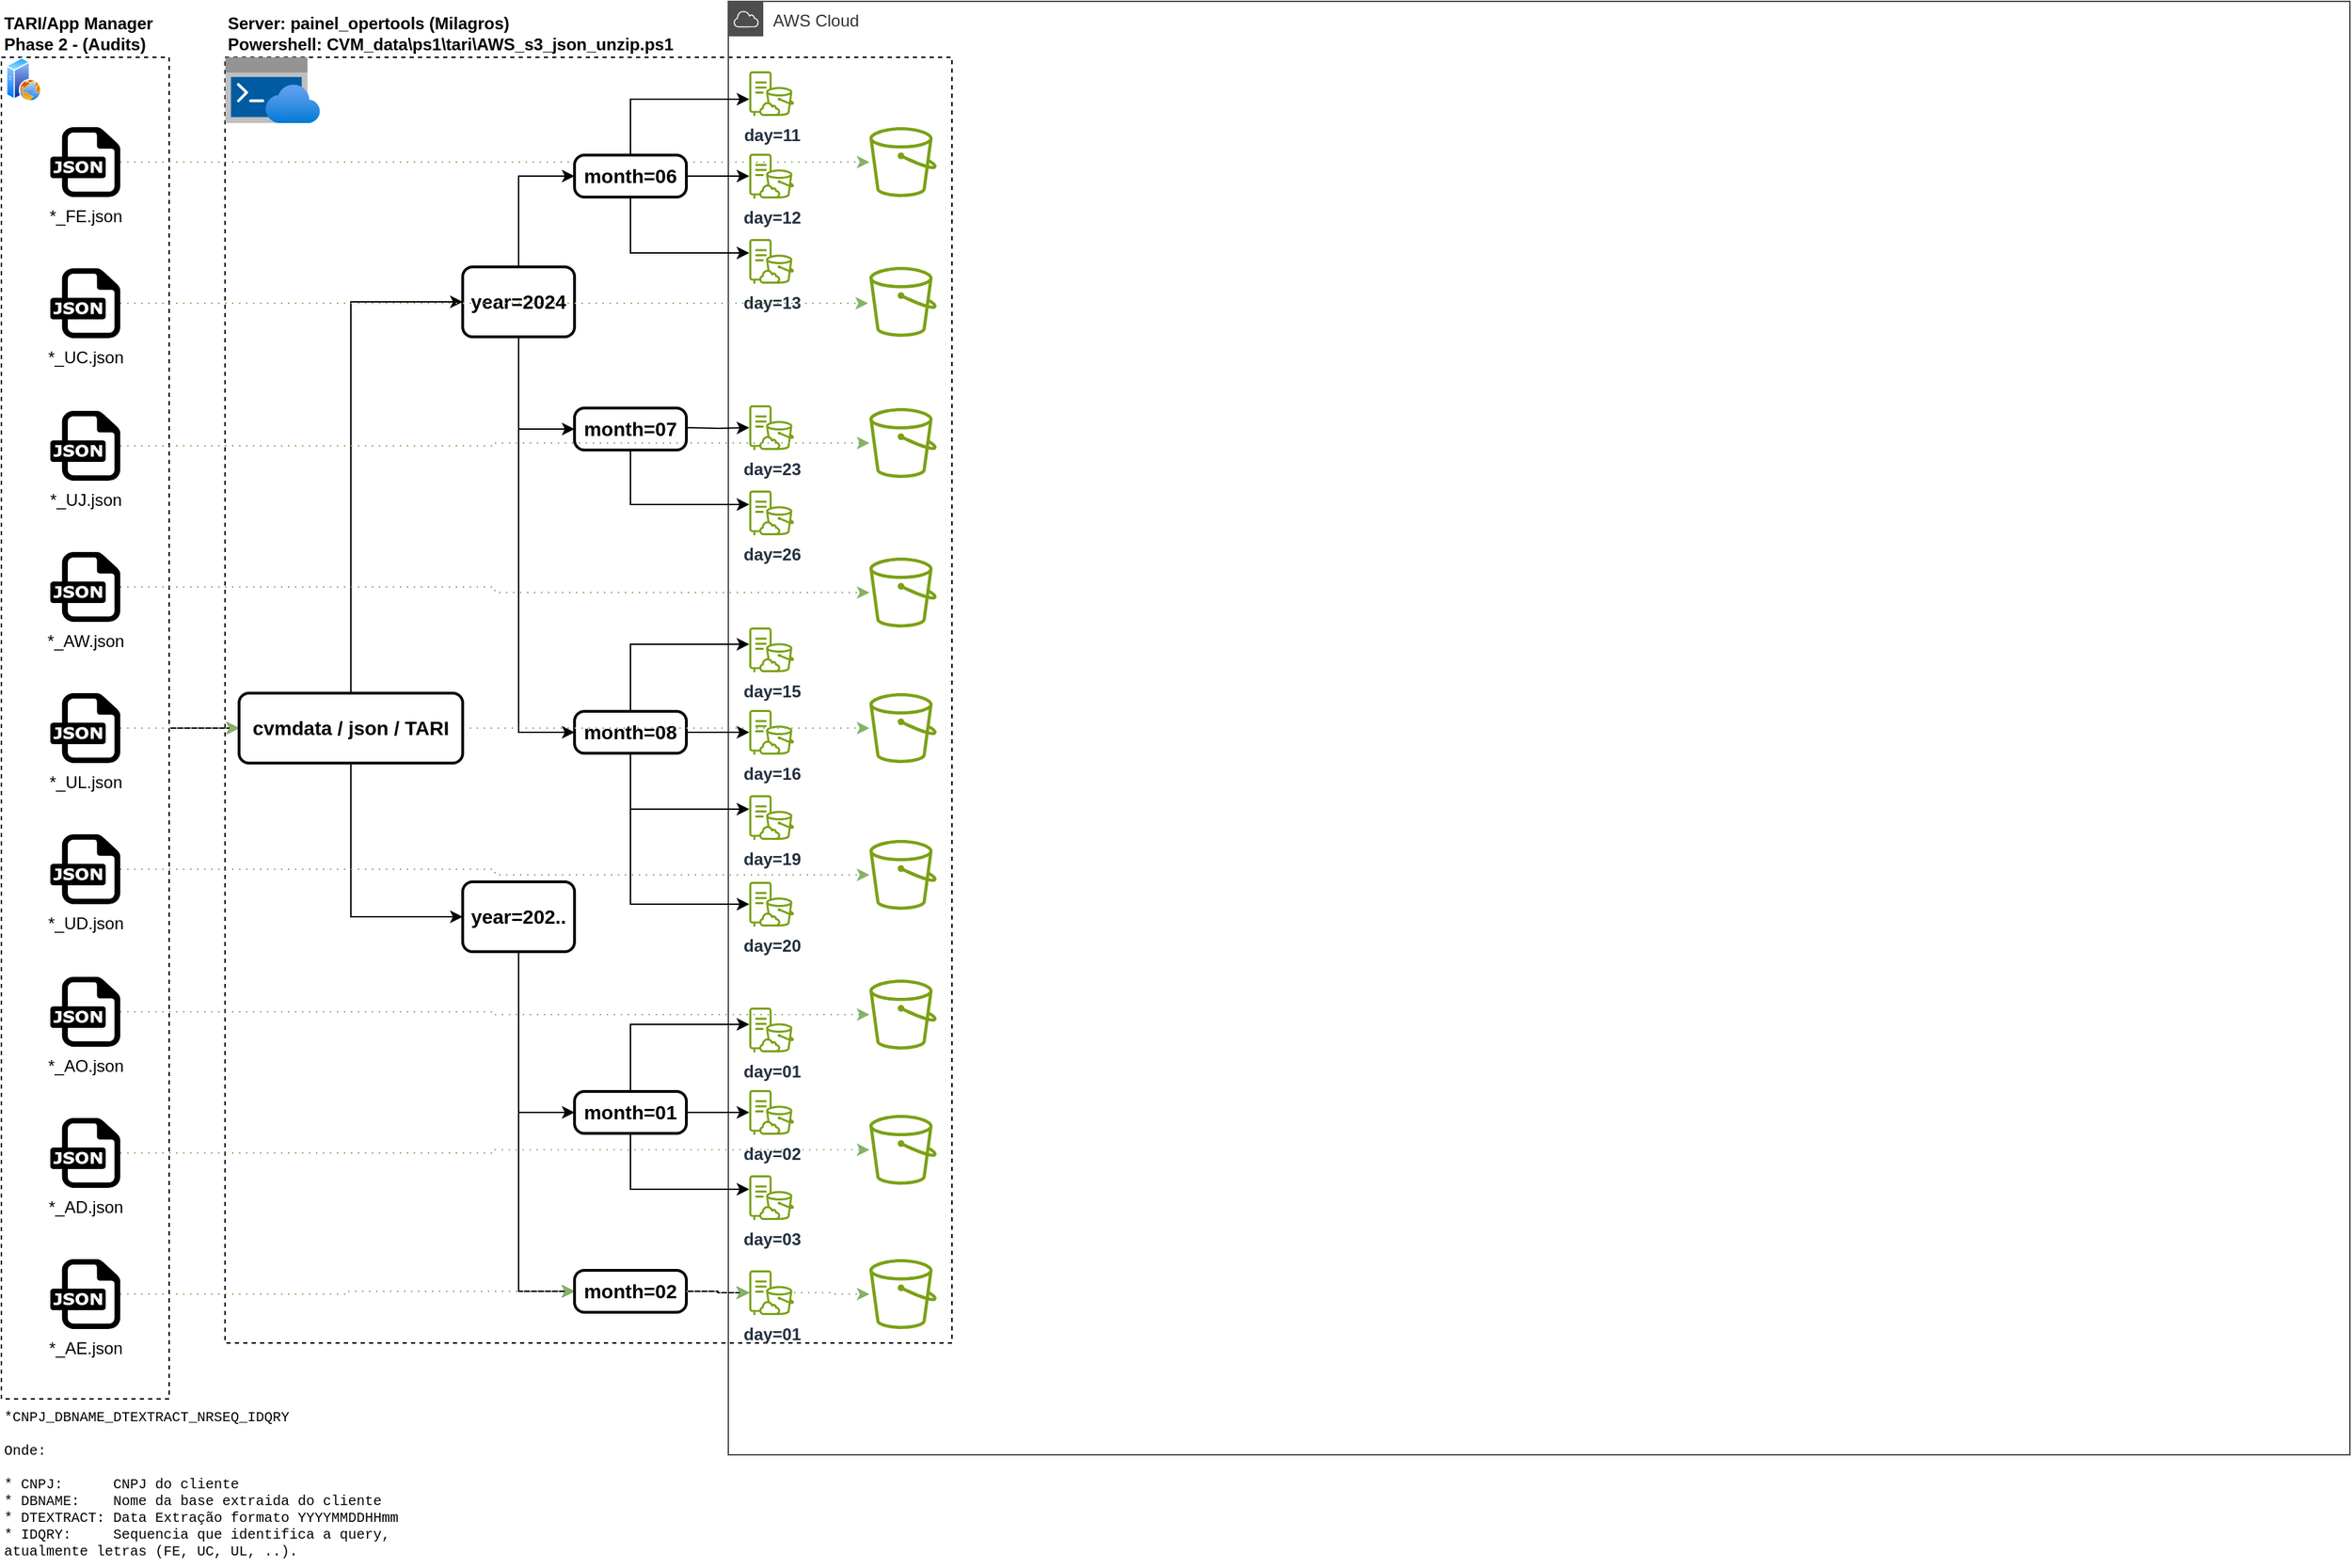 <mxfile version="24.7.7">
  <diagram name="Página-1" id="c6UU8xq08x8CxFMYKwdJ">
    <mxGraphModel dx="1133" dy="616" grid="1" gridSize="10" guides="1" tooltips="1" connect="1" arrows="1" fold="1" page="1" pageScale="0.75" pageWidth="827" pageHeight="1169" background="none" math="0" shadow="0">
      <root>
        <mxCell id="0" />
        <mxCell id="CtPyU6aLkwgzy3mVIZhx-16" value="powershell" parent="0" />
        <mxCell id="CtPyU6aLkwgzy3mVIZhx-18" value="&lt;b&gt;Server:&amp;nbsp;painel_opertools (Milagros)&lt;/b&gt;&lt;div&gt;&lt;b&gt;Powershell:&amp;nbsp;CVM_data\ps1\tari\AWS_s3_json_unzip.ps1&lt;/b&gt;&lt;/div&gt;" style="whiteSpace=wrap;html=1;dashed=1;labelPosition=center;verticalLabelPosition=top;align=left;verticalAlign=bottom;" vertex="1" parent="CtPyU6aLkwgzy3mVIZhx-16">
          <mxGeometry x="200" y="120" width="520" height="920" as="geometry" />
        </mxCell>
        <mxCell id="CtPyU6aLkwgzy3mVIZhx-17" value="" style="image;aspect=fixed;html=1;points=[];align=center;fontSize=12;image=img/lib/azure2/other/Azure_Cloud_Shell.svg;" vertex="1" parent="CtPyU6aLkwgzy3mVIZhx-16">
          <mxGeometry x="200" y="120" width="68" height="47.2" as="geometry" />
        </mxCell>
        <mxCell id="CtPyU6aLkwgzy3mVIZhx-19" value="tari" parent="0" />
        <mxCell id="CtPyU6aLkwgzy3mVIZhx-22" value="" style="group;align=left;" vertex="1" connectable="0" parent="CtPyU6aLkwgzy3mVIZhx-19">
          <mxGeometry x="40" y="120" width="120" height="960" as="geometry" />
        </mxCell>
        <mxCell id="CtPyU6aLkwgzy3mVIZhx-20" value="&lt;b&gt;TARI/App Manager &lt;span style=&quot;background-color: initial;&quot;&gt;Phase 2 - (Audits)&lt;/span&gt;&lt;/b&gt;" style="whiteSpace=wrap;html=1;dashed=1;labelPosition=center;verticalLabelPosition=top;align=left;verticalAlign=bottom;" vertex="1" parent="CtPyU6aLkwgzy3mVIZhx-22">
          <mxGeometry width="120" height="960" as="geometry" />
        </mxCell>
        <mxCell id="CtPyU6aLkwgzy3mVIZhx-21" value="" style="image;perimeter=ellipsePerimeter;html=1;align=center;shadow=0;dashed=0;spacingTop=3;image=img/lib/active_directory/web_server.svg;" vertex="1" parent="CtPyU6aLkwgzy3mVIZhx-22">
          <mxGeometry width="32" height="31.67" as="geometry" />
        </mxCell>
        <mxCell id="CtPyU6aLkwgzy3mVIZhx-23" value="*&lt;span style=&quot;background-color: initial;&quot;&gt;_FE.json&lt;/span&gt;" style="dashed=0;outlineConnect=0;html=1;align=center;labelPosition=center;verticalLabelPosition=bottom;verticalAlign=top;shape=mxgraph.weblogos.json" vertex="1" parent="CtPyU6aLkwgzy3mVIZhx-22">
          <mxGeometry x="35" y="50.001" width="50" height="50" as="geometry" />
        </mxCell>
        <mxCell id="CtPyU6aLkwgzy3mVIZhx-24" value="*_UC.json" style="dashed=0;outlineConnect=0;html=1;align=center;labelPosition=center;verticalLabelPosition=bottom;verticalAlign=top;shape=mxgraph.weblogos.json" vertex="1" parent="CtPyU6aLkwgzy3mVIZhx-22">
          <mxGeometry x="35" y="151" width="50" height="50" as="geometry" />
        </mxCell>
        <mxCell id="CtPyU6aLkwgzy3mVIZhx-25" value="*_UJ.json" style="dashed=0;outlineConnect=0;html=1;align=center;labelPosition=center;verticalLabelPosition=bottom;verticalAlign=top;shape=mxgraph.weblogos.json" vertex="1" parent="CtPyU6aLkwgzy3mVIZhx-22">
          <mxGeometry x="35" y="253" width="50" height="50" as="geometry" />
        </mxCell>
        <mxCell id="CtPyU6aLkwgzy3mVIZhx-26" value="*_AW.json" style="dashed=0;outlineConnect=0;html=1;align=center;labelPosition=center;verticalLabelPosition=bottom;verticalAlign=top;shape=mxgraph.weblogos.json" vertex="1" parent="CtPyU6aLkwgzy3mVIZhx-22">
          <mxGeometry x="35" y="354" width="50" height="50" as="geometry" />
        </mxCell>
        <mxCell id="CtPyU6aLkwgzy3mVIZhx-27" value="*_UL.json" style="dashed=0;outlineConnect=0;html=1;align=center;labelPosition=center;verticalLabelPosition=bottom;verticalAlign=top;shape=mxgraph.weblogos.json" vertex="1" parent="CtPyU6aLkwgzy3mVIZhx-22">
          <mxGeometry x="35" y="455" width="50" height="50" as="geometry" />
        </mxCell>
        <mxCell id="CtPyU6aLkwgzy3mVIZhx-28" value="*_AE.json" style="dashed=0;outlineConnect=0;html=1;align=center;labelPosition=center;verticalLabelPosition=bottom;verticalAlign=top;shape=mxgraph.weblogos.json" vertex="1" parent="CtPyU6aLkwgzy3mVIZhx-22">
          <mxGeometry x="35" y="860.001" width="50" height="50" as="geometry" />
        </mxCell>
        <mxCell id="CtPyU6aLkwgzy3mVIZhx-29" value="*_AD.json" style="dashed=0;outlineConnect=0;html=1;align=center;labelPosition=center;verticalLabelPosition=bottom;verticalAlign=top;shape=mxgraph.weblogos.json" vertex="1" parent="CtPyU6aLkwgzy3mVIZhx-22">
          <mxGeometry x="35" y="759" width="50" height="50" as="geometry" />
        </mxCell>
        <mxCell id="CtPyU6aLkwgzy3mVIZhx-30" value="*_AO.json" style="dashed=0;outlineConnect=0;html=1;align=center;labelPosition=center;verticalLabelPosition=bottom;verticalAlign=top;shape=mxgraph.weblogos.json" vertex="1" parent="CtPyU6aLkwgzy3mVIZhx-22">
          <mxGeometry x="35" y="658" width="50" height="50" as="geometry" />
        </mxCell>
        <mxCell id="CtPyU6aLkwgzy3mVIZhx-31" value="*_UD.json" style="dashed=0;outlineConnect=0;html=1;align=center;labelPosition=center;verticalLabelPosition=bottom;verticalAlign=top;shape=mxgraph.weblogos.json" vertex="1" parent="CtPyU6aLkwgzy3mVIZhx-22">
          <mxGeometry x="35" y="556" width="50" height="50" as="geometry" />
        </mxCell>
        <mxCell id="CtPyU6aLkwgzy3mVIZhx-35" value="*CNPJ_DBNAME_DTEXTRACT_NRSEQ_IDQRY&#xa;&#xa;Onde:&#xa;&#xa;* CNPJ:      CNPJ do cliente&#xa;* DBNAME:    Nome da base extraida do cliente&#xa;* DTEXTRACT: Data Extração formato YYYYMMDDHHmm&#xa;* IDQRY:     Sequencia que identifica a query, &#xa;atualmente letras (FE, UC, UL, ..)." style="fillColor=none;strokeColor=none;align=left;fontSize=10;fontFamily=Courier New;" vertex="1" parent="CtPyU6aLkwgzy3mVIZhx-19">
          <mxGeometry x="40" y="1080" width="350" height="120" as="geometry" />
        </mxCell>
        <mxCell id="CtPyU6aLkwgzy3mVIZhx-6" value="cloud" parent="0" />
        <mxCell id="CtPyU6aLkwgzy3mVIZhx-8" value="AWS Cloud" style="sketch=0;outlineConnect=0;gradientColor=none;html=1;whiteSpace=wrap;fontSize=12;fontStyle=0;shape=mxgraph.aws4.group;grIcon=mxgraph.aws4.group_aws_cloud;strokeColor=#4D4D4D;fillColor=none;verticalAlign=top;align=left;spacingLeft=30;fontColor=#333333;dashed=0;" vertex="1" parent="CtPyU6aLkwgzy3mVIZhx-6">
          <mxGeometry x="560" y="80" width="1160" height="1040" as="geometry" />
        </mxCell>
        <mxCell id="CtPyU6aLkwgzy3mVIZhx-77" style="edgeStyle=orthogonalEdgeStyle;rounded=0;orthogonalLoop=1;jettySize=auto;html=1;entryX=0;entryY=0.5;entryDx=0;entryDy=0;" edge="1" parent="CtPyU6aLkwgzy3mVIZhx-6" source="CtPyU6aLkwgzy3mVIZhx-51" target="CtPyU6aLkwgzy3mVIZhx-56">
          <mxGeometry relative="1" as="geometry" />
        </mxCell>
        <mxCell id="CtPyU6aLkwgzy3mVIZhx-79" style="edgeStyle=orthogonalEdgeStyle;rounded=0;orthogonalLoop=1;jettySize=auto;html=1;entryX=0;entryY=0.5;entryDx=0;entryDy=0;" edge="1" parent="CtPyU6aLkwgzy3mVIZhx-6" source="CtPyU6aLkwgzy3mVIZhx-51" target="CtPyU6aLkwgzy3mVIZhx-62">
          <mxGeometry relative="1" as="geometry" />
        </mxCell>
        <mxCell id="CtPyU6aLkwgzy3mVIZhx-52" value="" style="sketch=0;outlineConnect=0;fontColor=#232F3E;gradientColor=none;fillColor=#7AA116;strokeColor=none;dashed=0;verticalLabelPosition=bottom;verticalAlign=top;align=center;html=1;fontSize=12;fontStyle=0;pointerEvents=1;shape=mxgraph.aws4.bucket;" vertex="1" parent="CtPyU6aLkwgzy3mVIZhx-6">
          <mxGeometry x="660" y="170" width="50" height="50" as="geometry" />
        </mxCell>
        <mxCell id="CtPyU6aLkwgzy3mVIZhx-53" style="edgeStyle=orthogonalEdgeStyle;rounded=0;orthogonalLoop=1;jettySize=auto;html=1;dashed=1;dashPattern=1 4;fillColor=#d5e8d4;strokeColor=#82b366;" edge="1" parent="CtPyU6aLkwgzy3mVIZhx-6" source="CtPyU6aLkwgzy3mVIZhx-23" target="CtPyU6aLkwgzy3mVIZhx-52">
          <mxGeometry relative="1" as="geometry" />
        </mxCell>
        <mxCell id="CtPyU6aLkwgzy3mVIZhx-74" style="edgeStyle=orthogonalEdgeStyle;rounded=0;orthogonalLoop=1;jettySize=auto;html=1;entryX=0;entryY=0.5;entryDx=0;entryDy=0;" edge="1" parent="CtPyU6aLkwgzy3mVIZhx-6" source="CtPyU6aLkwgzy3mVIZhx-56" target="CtPyU6aLkwgzy3mVIZhx-67">
          <mxGeometry relative="1" as="geometry" />
        </mxCell>
        <mxCell id="CtPyU6aLkwgzy3mVIZhx-75" style="edgeStyle=orthogonalEdgeStyle;rounded=0;orthogonalLoop=1;jettySize=auto;html=1;entryX=0;entryY=0.5;entryDx=0;entryDy=0;" edge="1" parent="CtPyU6aLkwgzy3mVIZhx-6" source="CtPyU6aLkwgzy3mVIZhx-56" target="CtPyU6aLkwgzy3mVIZhx-64">
          <mxGeometry relative="1" as="geometry" />
        </mxCell>
        <mxCell id="CtPyU6aLkwgzy3mVIZhx-109" style="edgeStyle=orthogonalEdgeStyle;rounded=0;orthogonalLoop=1;jettySize=auto;html=1;entryX=0;entryY=0.5;entryDx=0;entryDy=0;" edge="1" parent="CtPyU6aLkwgzy3mVIZhx-6" source="CtPyU6aLkwgzy3mVIZhx-56" target="CtPyU6aLkwgzy3mVIZhx-105">
          <mxGeometry relative="1" as="geometry" />
        </mxCell>
        <mxCell id="CtPyU6aLkwgzy3mVIZhx-56" value="&lt;font size=&quot;1&quot; style=&quot;&quot;&gt;&lt;b style=&quot;font-size: 14px;&quot;&gt;year=2024&lt;/b&gt;&lt;/font&gt;" style="rounded=1;whiteSpace=wrap;html=1;absoluteArcSize=1;arcSize=14;strokeWidth=2;" vertex="1" parent="CtPyU6aLkwgzy3mVIZhx-6">
          <mxGeometry x="370" y="270" width="80" height="50" as="geometry" />
        </mxCell>
        <mxCell id="CtPyU6aLkwgzy3mVIZhx-136" style="edgeStyle=orthogonalEdgeStyle;rounded=0;orthogonalLoop=1;jettySize=auto;html=1;entryX=0;entryY=0.5;entryDx=0;entryDy=0;" edge="1" parent="CtPyU6aLkwgzy3mVIZhx-6" source="CtPyU6aLkwgzy3mVIZhx-62" target="CtPyU6aLkwgzy3mVIZhx-132">
          <mxGeometry relative="1" as="geometry" />
        </mxCell>
        <mxCell id="CtPyU6aLkwgzy3mVIZhx-137" style="edgeStyle=orthogonalEdgeStyle;rounded=0;orthogonalLoop=1;jettySize=auto;html=1;entryX=0;entryY=0.5;entryDx=0;entryDy=0;" edge="1" parent="CtPyU6aLkwgzy3mVIZhx-6" source="CtPyU6aLkwgzy3mVIZhx-62" target="CtPyU6aLkwgzy3mVIZhx-128">
          <mxGeometry relative="1" as="geometry" />
        </mxCell>
        <mxCell id="CtPyU6aLkwgzy3mVIZhx-62" value="&lt;font size=&quot;1&quot; style=&quot;&quot;&gt;&lt;b style=&quot;font-size: 14px;&quot;&gt;year=202..&lt;/b&gt;&lt;/font&gt;" style="rounded=1;whiteSpace=wrap;html=1;absoluteArcSize=1;arcSize=14;strokeWidth=2;" vertex="1" parent="CtPyU6aLkwgzy3mVIZhx-6">
          <mxGeometry x="370" y="710" width="80" height="50" as="geometry" />
        </mxCell>
        <mxCell id="CtPyU6aLkwgzy3mVIZhx-64" value="&lt;font size=&quot;1&quot; style=&quot;&quot;&gt;&lt;b style=&quot;font-size: 14px;&quot;&gt;month=07&lt;/b&gt;&lt;/font&gt;" style="rounded=1;whiteSpace=wrap;html=1;absoluteArcSize=1;arcSize=14;strokeWidth=2;" vertex="1" parent="CtPyU6aLkwgzy3mVIZhx-6">
          <mxGeometry x="450" y="371" width="80" height="30" as="geometry" />
        </mxCell>
        <mxCell id="CtPyU6aLkwgzy3mVIZhx-65" value="&lt;b&gt;day=11&lt;/b&gt;" style="sketch=0;outlineConnect=0;fontColor=#232F3E;gradientColor=none;fillColor=#7AA116;strokeColor=none;dashed=0;verticalLabelPosition=bottom;verticalAlign=top;align=center;html=1;fontSize=12;fontStyle=0;aspect=fixed;pointerEvents=1;shape=mxgraph.aws4.s3_on_outposts;" vertex="1" parent="CtPyU6aLkwgzy3mVIZhx-6">
          <mxGeometry x="575" y="130" width="32" height="32" as="geometry" />
        </mxCell>
        <mxCell id="CtPyU6aLkwgzy3mVIZhx-69" style="edgeStyle=orthogonalEdgeStyle;rounded=0;orthogonalLoop=1;jettySize=auto;html=1;" edge="1" parent="CtPyU6aLkwgzy3mVIZhx-6" source="CtPyU6aLkwgzy3mVIZhx-67" target="CtPyU6aLkwgzy3mVIZhx-65">
          <mxGeometry relative="1" as="geometry">
            <Array as="points">
              <mxPoint x="490" y="150" />
            </Array>
          </mxGeometry>
        </mxCell>
        <mxCell id="CtPyU6aLkwgzy3mVIZhx-70" style="edgeStyle=orthogonalEdgeStyle;rounded=0;orthogonalLoop=1;jettySize=auto;html=1;" edge="1" parent="CtPyU6aLkwgzy3mVIZhx-6" source="CtPyU6aLkwgzy3mVIZhx-67" target="CtPyU6aLkwgzy3mVIZhx-68">
          <mxGeometry relative="1" as="geometry" />
        </mxCell>
        <mxCell id="CtPyU6aLkwgzy3mVIZhx-72" style="edgeStyle=orthogonalEdgeStyle;rounded=0;orthogonalLoop=1;jettySize=auto;html=1;" edge="1" parent="CtPyU6aLkwgzy3mVIZhx-6" source="CtPyU6aLkwgzy3mVIZhx-67" target="CtPyU6aLkwgzy3mVIZhx-71">
          <mxGeometry relative="1" as="geometry">
            <Array as="points">
              <mxPoint x="490" y="260" />
            </Array>
          </mxGeometry>
        </mxCell>
        <mxCell id="CtPyU6aLkwgzy3mVIZhx-67" value="&lt;font size=&quot;1&quot; style=&quot;&quot;&gt;&lt;b style=&quot;font-size: 14px;&quot;&gt;month=06&lt;/b&gt;&lt;/font&gt;" style="rounded=1;whiteSpace=wrap;html=1;absoluteArcSize=1;arcSize=14;strokeWidth=2;" vertex="1" parent="CtPyU6aLkwgzy3mVIZhx-6">
          <mxGeometry x="450" y="190" width="80" height="30" as="geometry" />
        </mxCell>
        <mxCell id="CtPyU6aLkwgzy3mVIZhx-68" value="&lt;b&gt;day=12&lt;/b&gt;" style="sketch=0;outlineConnect=0;fontColor=#232F3E;gradientColor=none;fillColor=#7AA116;strokeColor=none;dashed=0;verticalLabelPosition=bottom;verticalAlign=top;align=center;html=1;fontSize=12;fontStyle=0;aspect=fixed;pointerEvents=1;shape=mxgraph.aws4.s3_on_outposts;" vertex="1" parent="CtPyU6aLkwgzy3mVIZhx-6">
          <mxGeometry x="575" y="189" width="32" height="32" as="geometry" />
        </mxCell>
        <mxCell id="CtPyU6aLkwgzy3mVIZhx-71" value="&lt;b&gt;day=13&lt;/b&gt;" style="sketch=0;outlineConnect=0;fontColor=#232F3E;gradientColor=none;fillColor=#7AA116;strokeColor=none;dashed=0;verticalLabelPosition=bottom;verticalAlign=top;align=center;html=1;fontSize=12;fontStyle=0;aspect=fixed;pointerEvents=1;shape=mxgraph.aws4.s3_on_outposts;" vertex="1" parent="CtPyU6aLkwgzy3mVIZhx-6">
          <mxGeometry x="575" y="250" width="32" height="32" as="geometry" />
        </mxCell>
        <mxCell id="CtPyU6aLkwgzy3mVIZhx-80" style="edgeStyle=orthogonalEdgeStyle;rounded=0;orthogonalLoop=1;jettySize=auto;html=1;" edge="1" target="CtPyU6aLkwgzy3mVIZhx-84" parent="CtPyU6aLkwgzy3mVIZhx-6">
          <mxGeometry relative="1" as="geometry">
            <mxPoint x="530" y="385" as="sourcePoint" />
          </mxGeometry>
        </mxCell>
        <mxCell id="CtPyU6aLkwgzy3mVIZhx-82" style="edgeStyle=orthogonalEdgeStyle;rounded=0;orthogonalLoop=1;jettySize=auto;html=1;" edge="1" target="CtPyU6aLkwgzy3mVIZhx-83" parent="CtPyU6aLkwgzy3mVIZhx-6">
          <mxGeometry relative="1" as="geometry">
            <mxPoint x="490" y="400" as="sourcePoint" />
            <Array as="points">
              <mxPoint x="490" y="440" />
            </Array>
          </mxGeometry>
        </mxCell>
        <mxCell id="CtPyU6aLkwgzy3mVIZhx-83" value="&lt;b&gt;day=26&lt;/b&gt;" style="sketch=0;outlineConnect=0;fontColor=#232F3E;gradientColor=none;fillColor=#7AA116;strokeColor=none;dashed=0;verticalLabelPosition=bottom;verticalAlign=top;align=center;html=1;fontSize=12;fontStyle=0;aspect=fixed;pointerEvents=1;shape=mxgraph.aws4.s3_on_outposts;" vertex="1" parent="CtPyU6aLkwgzy3mVIZhx-6">
          <mxGeometry x="575" y="430" width="32" height="32" as="geometry" />
        </mxCell>
        <mxCell id="CtPyU6aLkwgzy3mVIZhx-84" value="&lt;b&gt;day=23&lt;/b&gt;" style="sketch=0;outlineConnect=0;fontColor=#232F3E;gradientColor=none;fillColor=#7AA116;strokeColor=none;dashed=0;verticalLabelPosition=bottom;verticalAlign=top;align=center;html=1;fontSize=12;fontStyle=0;aspect=fixed;pointerEvents=1;shape=mxgraph.aws4.s3_on_outposts;" vertex="1" parent="CtPyU6aLkwgzy3mVIZhx-6">
          <mxGeometry x="575" y="369" width="32" height="32" as="geometry" />
        </mxCell>
        <mxCell id="CtPyU6aLkwgzy3mVIZhx-90" style="edgeStyle=orthogonalEdgeStyle;rounded=0;orthogonalLoop=1;jettySize=auto;html=1;dashed=1;dashPattern=1 4;fillColor=#d5e8d4;strokeColor=#82b366;" edge="1" parent="CtPyU6aLkwgzy3mVIZhx-6" source="CtPyU6aLkwgzy3mVIZhx-24">
          <mxGeometry relative="1" as="geometry">
            <mxPoint x="660.004" y="296" as="targetPoint" />
          </mxGeometry>
        </mxCell>
        <mxCell id="CtPyU6aLkwgzy3mVIZhx-96" value="" style="sketch=0;outlineConnect=0;fontColor=#232F3E;gradientColor=none;fillColor=#7AA116;strokeColor=none;dashed=0;verticalLabelPosition=bottom;verticalAlign=top;align=center;html=1;fontSize=12;fontStyle=0;pointerEvents=1;shape=mxgraph.aws4.bucket;" vertex="1" parent="CtPyU6aLkwgzy3mVIZhx-6">
          <mxGeometry x="660" y="270" width="50" height="50" as="geometry" />
        </mxCell>
        <mxCell id="CtPyU6aLkwgzy3mVIZhx-97" value="" style="sketch=0;outlineConnect=0;fontColor=#232F3E;gradientColor=none;fillColor=#7AA116;strokeColor=none;dashed=0;verticalLabelPosition=bottom;verticalAlign=top;align=center;html=1;fontSize=12;fontStyle=0;pointerEvents=1;shape=mxgraph.aws4.bucket;" vertex="1" parent="CtPyU6aLkwgzy3mVIZhx-6">
          <mxGeometry x="660" y="371" width="50" height="50" as="geometry" />
        </mxCell>
        <mxCell id="CtPyU6aLkwgzy3mVIZhx-98" style="edgeStyle=orthogonalEdgeStyle;rounded=0;orthogonalLoop=1;jettySize=auto;html=1;dashed=1;dashPattern=1 4;fillColor=#d5e8d4;strokeColor=#82b366;" edge="1" parent="CtPyU6aLkwgzy3mVIZhx-6" source="CtPyU6aLkwgzy3mVIZhx-25" target="CtPyU6aLkwgzy3mVIZhx-97">
          <mxGeometry relative="1" as="geometry" />
        </mxCell>
        <mxCell id="CtPyU6aLkwgzy3mVIZhx-99" value="" style="sketch=0;outlineConnect=0;fontColor=#232F3E;gradientColor=none;fillColor=#7AA116;strokeColor=none;dashed=0;verticalLabelPosition=bottom;verticalAlign=top;align=center;html=1;fontSize=12;fontStyle=0;pointerEvents=1;shape=mxgraph.aws4.bucket;" vertex="1" parent="CtPyU6aLkwgzy3mVIZhx-6">
          <mxGeometry x="660" y="478" width="50" height="50" as="geometry" />
        </mxCell>
        <mxCell id="CtPyU6aLkwgzy3mVIZhx-100" style="edgeStyle=orthogonalEdgeStyle;rounded=0;orthogonalLoop=1;jettySize=auto;html=1;dashed=1;dashPattern=1 4;fillColor=#d5e8d4;strokeColor=#82b366;" edge="1" parent="CtPyU6aLkwgzy3mVIZhx-6" source="CtPyU6aLkwgzy3mVIZhx-26" target="CtPyU6aLkwgzy3mVIZhx-99">
          <mxGeometry relative="1" as="geometry" />
        </mxCell>
        <mxCell id="CtPyU6aLkwgzy3mVIZhx-102" style="edgeStyle=orthogonalEdgeStyle;rounded=0;orthogonalLoop=1;jettySize=auto;html=1;exitX=0.5;exitY=0;exitDx=0;exitDy=0;" edge="1" source="CtPyU6aLkwgzy3mVIZhx-105" target="CtPyU6aLkwgzy3mVIZhx-106" parent="CtPyU6aLkwgzy3mVIZhx-6">
          <mxGeometry relative="1" as="geometry">
            <mxPoint x="450" y="508" as="sourcePoint" />
            <Array as="points">
              <mxPoint x="490" y="540" />
            </Array>
          </mxGeometry>
        </mxCell>
        <mxCell id="CtPyU6aLkwgzy3mVIZhx-103" style="edgeStyle=orthogonalEdgeStyle;rounded=0;orthogonalLoop=1;jettySize=auto;html=1;" edge="1" source="CtPyU6aLkwgzy3mVIZhx-105" target="CtPyU6aLkwgzy3mVIZhx-107" parent="CtPyU6aLkwgzy3mVIZhx-6">
          <mxGeometry relative="1" as="geometry" />
        </mxCell>
        <mxCell id="CtPyU6aLkwgzy3mVIZhx-104" style="edgeStyle=orthogonalEdgeStyle;rounded=0;orthogonalLoop=1;jettySize=auto;html=1;" edge="1" source="CtPyU6aLkwgzy3mVIZhx-105" target="CtPyU6aLkwgzy3mVIZhx-108" parent="CtPyU6aLkwgzy3mVIZhx-6">
          <mxGeometry relative="1" as="geometry">
            <Array as="points">
              <mxPoint x="490" y="658" />
            </Array>
          </mxGeometry>
        </mxCell>
        <mxCell id="CtPyU6aLkwgzy3mVIZhx-113" style="edgeStyle=orthogonalEdgeStyle;rounded=0;orthogonalLoop=1;jettySize=auto;html=1;" edge="1" parent="CtPyU6aLkwgzy3mVIZhx-6" source="CtPyU6aLkwgzy3mVIZhx-105" target="CtPyU6aLkwgzy3mVIZhx-110">
          <mxGeometry relative="1" as="geometry">
            <Array as="points">
              <mxPoint x="490" y="726" />
            </Array>
          </mxGeometry>
        </mxCell>
        <mxCell id="CtPyU6aLkwgzy3mVIZhx-105" value="&lt;font size=&quot;1&quot; style=&quot;&quot;&gt;&lt;b style=&quot;font-size: 14px;&quot;&gt;month=08&lt;/b&gt;&lt;/font&gt;" style="rounded=1;whiteSpace=wrap;html=1;absoluteArcSize=1;arcSize=14;strokeWidth=2;" vertex="1" parent="CtPyU6aLkwgzy3mVIZhx-6">
          <mxGeometry x="450" y="588" width="80" height="30" as="geometry" />
        </mxCell>
        <mxCell id="CtPyU6aLkwgzy3mVIZhx-106" value="&lt;b&gt;day=15&lt;/b&gt;" style="sketch=0;outlineConnect=0;fontColor=#232F3E;gradientColor=none;fillColor=#7AA116;strokeColor=none;dashed=0;verticalLabelPosition=bottom;verticalAlign=top;align=center;html=1;fontSize=12;fontStyle=0;aspect=fixed;pointerEvents=1;shape=mxgraph.aws4.s3_on_outposts;" vertex="1" parent="CtPyU6aLkwgzy3mVIZhx-6">
          <mxGeometry x="575" y="528" width="32" height="32" as="geometry" />
        </mxCell>
        <mxCell id="CtPyU6aLkwgzy3mVIZhx-107" value="&lt;b&gt;day=16&lt;/b&gt;" style="sketch=0;outlineConnect=0;fontColor=#232F3E;gradientColor=none;fillColor=#7AA116;strokeColor=none;dashed=0;verticalLabelPosition=bottom;verticalAlign=top;align=center;html=1;fontSize=12;fontStyle=0;aspect=fixed;pointerEvents=1;shape=mxgraph.aws4.s3_on_outposts;" vertex="1" parent="CtPyU6aLkwgzy3mVIZhx-6">
          <mxGeometry x="575" y="587" width="32" height="32" as="geometry" />
        </mxCell>
        <mxCell id="CtPyU6aLkwgzy3mVIZhx-108" value="&lt;b&gt;day=19&lt;/b&gt;" style="sketch=0;outlineConnect=0;fontColor=#232F3E;gradientColor=none;fillColor=#7AA116;strokeColor=none;dashed=0;verticalLabelPosition=bottom;verticalAlign=top;align=center;html=1;fontSize=12;fontStyle=0;aspect=fixed;pointerEvents=1;shape=mxgraph.aws4.s3_on_outposts;" vertex="1" parent="CtPyU6aLkwgzy3mVIZhx-6">
          <mxGeometry x="575" y="648" width="32" height="32" as="geometry" />
        </mxCell>
        <mxCell id="CtPyU6aLkwgzy3mVIZhx-110" value="&lt;b&gt;day=20&lt;/b&gt;" style="sketch=0;outlineConnect=0;fontColor=#232F3E;gradientColor=none;fillColor=#7AA116;strokeColor=none;dashed=0;verticalLabelPosition=bottom;verticalAlign=top;align=center;html=1;fontSize=12;fontStyle=0;aspect=fixed;pointerEvents=1;shape=mxgraph.aws4.s3_on_outposts;" vertex="1" parent="CtPyU6aLkwgzy3mVIZhx-6">
          <mxGeometry x="575" y="710" width="32" height="32" as="geometry" />
        </mxCell>
        <mxCell id="CtPyU6aLkwgzy3mVIZhx-114" value="" style="sketch=0;outlineConnect=0;fontColor=#232F3E;gradientColor=none;fillColor=#7AA116;strokeColor=none;dashed=0;verticalLabelPosition=bottom;verticalAlign=top;align=center;html=1;fontSize=12;fontStyle=0;pointerEvents=1;shape=mxgraph.aws4.bucket;" vertex="1" parent="CtPyU6aLkwgzy3mVIZhx-6">
          <mxGeometry x="660" y="575" width="50" height="50" as="geometry" />
        </mxCell>
        <mxCell id="CtPyU6aLkwgzy3mVIZhx-115" value="" style="sketch=0;outlineConnect=0;fontColor=#232F3E;gradientColor=none;fillColor=#7AA116;strokeColor=none;dashed=0;verticalLabelPosition=bottom;verticalAlign=top;align=center;html=1;fontSize=12;fontStyle=0;pointerEvents=1;shape=mxgraph.aws4.bucket;" vertex="1" parent="CtPyU6aLkwgzy3mVIZhx-6">
          <mxGeometry x="660" y="980" width="50" height="50" as="geometry" />
        </mxCell>
        <mxCell id="CtPyU6aLkwgzy3mVIZhx-116" value="" style="sketch=0;outlineConnect=0;fontColor=#232F3E;gradientColor=none;fillColor=#7AA116;strokeColor=none;dashed=0;verticalLabelPosition=bottom;verticalAlign=top;align=center;html=1;fontSize=12;fontStyle=0;pointerEvents=1;shape=mxgraph.aws4.bucket;" vertex="1" parent="CtPyU6aLkwgzy3mVIZhx-6">
          <mxGeometry x="660" y="876.75" width="50" height="50" as="geometry" />
        </mxCell>
        <mxCell id="CtPyU6aLkwgzy3mVIZhx-117" value="" style="sketch=0;outlineConnect=0;fontColor=#232F3E;gradientColor=none;fillColor=#7AA116;strokeColor=none;dashed=0;verticalLabelPosition=bottom;verticalAlign=top;align=center;html=1;fontSize=12;fontStyle=0;pointerEvents=1;shape=mxgraph.aws4.bucket;" vertex="1" parent="CtPyU6aLkwgzy3mVIZhx-6">
          <mxGeometry x="660" y="780" width="50" height="50" as="geometry" />
        </mxCell>
        <mxCell id="CtPyU6aLkwgzy3mVIZhx-118" value="" style="sketch=0;outlineConnect=0;fontColor=#232F3E;gradientColor=none;fillColor=#7AA116;strokeColor=none;dashed=0;verticalLabelPosition=bottom;verticalAlign=top;align=center;html=1;fontSize=12;fontStyle=0;pointerEvents=1;shape=mxgraph.aws4.bucket;" vertex="1" parent="CtPyU6aLkwgzy3mVIZhx-6">
          <mxGeometry x="660" y="680" width="50" height="50" as="geometry" />
        </mxCell>
        <mxCell id="CtPyU6aLkwgzy3mVIZhx-119" style="edgeStyle=orthogonalEdgeStyle;rounded=0;orthogonalLoop=1;jettySize=auto;html=1;dashed=1;dashPattern=1 4;fillColor=#d5e8d4;strokeColor=#82b366;" edge="1" parent="CtPyU6aLkwgzy3mVIZhx-6" source="CtPyU6aLkwgzy3mVIZhx-51" target="CtPyU6aLkwgzy3mVIZhx-114">
          <mxGeometry relative="1" as="geometry" />
        </mxCell>
        <mxCell id="CtPyU6aLkwgzy3mVIZhx-120" style="edgeStyle=orthogonalEdgeStyle;rounded=0;orthogonalLoop=1;jettySize=auto;html=1;dashed=1;dashPattern=1 4;fillColor=#d5e8d4;strokeColor=#82b366;" edge="1" parent="CtPyU6aLkwgzy3mVIZhx-6" source="CtPyU6aLkwgzy3mVIZhx-31" target="CtPyU6aLkwgzy3mVIZhx-118">
          <mxGeometry relative="1" as="geometry" />
        </mxCell>
        <mxCell id="CtPyU6aLkwgzy3mVIZhx-121" style="edgeStyle=orthogonalEdgeStyle;rounded=0;orthogonalLoop=1;jettySize=auto;html=1;dashed=1;dashPattern=1 4;fillColor=#d5e8d4;strokeColor=#82b366;" edge="1" parent="CtPyU6aLkwgzy3mVIZhx-6" source="CtPyU6aLkwgzy3mVIZhx-30" target="CtPyU6aLkwgzy3mVIZhx-117">
          <mxGeometry relative="1" as="geometry" />
        </mxCell>
        <mxCell id="CtPyU6aLkwgzy3mVIZhx-122" style="edgeStyle=orthogonalEdgeStyle;rounded=0;orthogonalLoop=1;jettySize=auto;html=1;dashed=1;dashPattern=1 4;fillColor=#d5e8d4;strokeColor=#82b366;" edge="1" parent="CtPyU6aLkwgzy3mVIZhx-6" source="CtPyU6aLkwgzy3mVIZhx-29" target="CtPyU6aLkwgzy3mVIZhx-116">
          <mxGeometry relative="1" as="geometry" />
        </mxCell>
        <mxCell id="CtPyU6aLkwgzy3mVIZhx-123" style="edgeStyle=orthogonalEdgeStyle;rounded=0;orthogonalLoop=1;jettySize=auto;html=1;dashed=1;dashPattern=1 4;fillColor=#d5e8d4;strokeColor=#82b366;" edge="1" parent="CtPyU6aLkwgzy3mVIZhx-6" source="CtPyU6aLkwgzy3mVIZhx-135" target="CtPyU6aLkwgzy3mVIZhx-115">
          <mxGeometry relative="1" as="geometry" />
        </mxCell>
        <mxCell id="CtPyU6aLkwgzy3mVIZhx-125" style="edgeStyle=orthogonalEdgeStyle;rounded=0;orthogonalLoop=1;jettySize=auto;html=1;" edge="1" source="CtPyU6aLkwgzy3mVIZhx-128" target="CtPyU6aLkwgzy3mVIZhx-130" parent="CtPyU6aLkwgzy3mVIZhx-6">
          <mxGeometry relative="1" as="geometry" />
        </mxCell>
        <mxCell id="CtPyU6aLkwgzy3mVIZhx-126" style="edgeStyle=orthogonalEdgeStyle;rounded=0;orthogonalLoop=1;jettySize=auto;html=1;exitX=0.5;exitY=0;exitDx=0;exitDy=0;" edge="1" source="CtPyU6aLkwgzy3mVIZhx-128" target="CtPyU6aLkwgzy3mVIZhx-129" parent="CtPyU6aLkwgzy3mVIZhx-6">
          <mxGeometry relative="1" as="geometry">
            <mxPoint x="450" y="780" as="sourcePoint" />
            <Array as="points">
              <mxPoint x="490" y="812" />
            </Array>
          </mxGeometry>
        </mxCell>
        <mxCell id="CtPyU6aLkwgzy3mVIZhx-127" style="edgeStyle=orthogonalEdgeStyle;rounded=0;orthogonalLoop=1;jettySize=auto;html=1;" edge="1" source="CtPyU6aLkwgzy3mVIZhx-128" target="CtPyU6aLkwgzy3mVIZhx-131" parent="CtPyU6aLkwgzy3mVIZhx-6">
          <mxGeometry relative="1" as="geometry">
            <Array as="points">
              <mxPoint x="490" y="930" />
            </Array>
          </mxGeometry>
        </mxCell>
        <mxCell id="CtPyU6aLkwgzy3mVIZhx-128" value="&lt;font size=&quot;1&quot; style=&quot;&quot;&gt;&lt;b style=&quot;font-size: 14px;&quot;&gt;month=01&lt;/b&gt;&lt;/font&gt;" style="rounded=1;whiteSpace=wrap;html=1;absoluteArcSize=1;arcSize=14;strokeWidth=2;" vertex="1" parent="CtPyU6aLkwgzy3mVIZhx-6">
          <mxGeometry x="450" y="860" width="80" height="30" as="geometry" />
        </mxCell>
        <mxCell id="CtPyU6aLkwgzy3mVIZhx-129" value="&lt;b&gt;day=01&lt;/b&gt;" style="sketch=0;outlineConnect=0;fontColor=#232F3E;gradientColor=none;fillColor=#7AA116;strokeColor=none;dashed=0;verticalLabelPosition=bottom;verticalAlign=top;align=center;html=1;fontSize=12;fontStyle=0;aspect=fixed;pointerEvents=1;shape=mxgraph.aws4.s3_on_outposts;" vertex="1" parent="CtPyU6aLkwgzy3mVIZhx-6">
          <mxGeometry x="575" y="800" width="32" height="32" as="geometry" />
        </mxCell>
        <mxCell id="CtPyU6aLkwgzy3mVIZhx-130" value="&lt;b&gt;day=02&lt;/b&gt;" style="sketch=0;outlineConnect=0;fontColor=#232F3E;gradientColor=none;fillColor=#7AA116;strokeColor=none;dashed=0;verticalLabelPosition=bottom;verticalAlign=top;align=center;html=1;fontSize=12;fontStyle=0;aspect=fixed;pointerEvents=1;shape=mxgraph.aws4.s3_on_outposts;" vertex="1" parent="CtPyU6aLkwgzy3mVIZhx-6">
          <mxGeometry x="575" y="859" width="32" height="32" as="geometry" />
        </mxCell>
        <mxCell id="CtPyU6aLkwgzy3mVIZhx-131" value="&lt;b&gt;day=03&lt;/b&gt;" style="sketch=0;outlineConnect=0;fontColor=#232F3E;gradientColor=none;fillColor=#7AA116;strokeColor=none;dashed=0;verticalLabelPosition=bottom;verticalAlign=top;align=center;html=1;fontSize=12;fontStyle=0;aspect=fixed;pointerEvents=1;shape=mxgraph.aws4.s3_on_outposts;" vertex="1" parent="CtPyU6aLkwgzy3mVIZhx-6">
          <mxGeometry x="575" y="920" width="32" height="32" as="geometry" />
        </mxCell>
        <mxCell id="CtPyU6aLkwgzy3mVIZhx-133" value="" style="edgeStyle=orthogonalEdgeStyle;rounded=0;orthogonalLoop=1;jettySize=auto;html=1;dashed=1;dashPattern=1 4;fillColor=#d5e8d4;strokeColor=#82b366;" edge="1" parent="CtPyU6aLkwgzy3mVIZhx-6" source="CtPyU6aLkwgzy3mVIZhx-28" target="CtPyU6aLkwgzy3mVIZhx-132">
          <mxGeometry relative="1" as="geometry">
            <mxPoint x="125" y="1005" as="sourcePoint" />
            <mxPoint x="661" y="1005" as="targetPoint" />
          </mxGeometry>
        </mxCell>
        <mxCell id="CtPyU6aLkwgzy3mVIZhx-138" style="edgeStyle=orthogonalEdgeStyle;rounded=0;orthogonalLoop=1;jettySize=auto;html=1;" edge="1" parent="CtPyU6aLkwgzy3mVIZhx-6" source="CtPyU6aLkwgzy3mVIZhx-132" target="CtPyU6aLkwgzy3mVIZhx-135">
          <mxGeometry relative="1" as="geometry" />
        </mxCell>
        <mxCell id="CtPyU6aLkwgzy3mVIZhx-132" value="&lt;font size=&quot;1&quot; style=&quot;&quot;&gt;&lt;b style=&quot;font-size: 14px;&quot;&gt;month=02&lt;/b&gt;&lt;/font&gt;" style="rounded=1;whiteSpace=wrap;html=1;absoluteArcSize=1;arcSize=14;strokeWidth=2;" vertex="1" parent="CtPyU6aLkwgzy3mVIZhx-6">
          <mxGeometry x="450" y="988" width="80" height="30" as="geometry" />
        </mxCell>
        <mxCell id="CtPyU6aLkwgzy3mVIZhx-139" value="" style="edgeStyle=orthogonalEdgeStyle;rounded=0;orthogonalLoop=1;jettySize=auto;html=1;dashed=1;dashPattern=1 4;fillColor=#d5e8d4;strokeColor=#82b366;" edge="1" parent="CtPyU6aLkwgzy3mVIZhx-6" source="CtPyU6aLkwgzy3mVIZhx-132" target="CtPyU6aLkwgzy3mVIZhx-135">
          <mxGeometry relative="1" as="geometry">
            <mxPoint x="530" y="1005" as="sourcePoint" />
            <mxPoint x="661" y="1005" as="targetPoint" />
          </mxGeometry>
        </mxCell>
        <mxCell id="CtPyU6aLkwgzy3mVIZhx-135" value="&lt;b&gt;day=01&lt;/b&gt;" style="sketch=0;outlineConnect=0;fontColor=#232F3E;gradientColor=none;fillColor=#7AA116;strokeColor=none;dashed=0;verticalLabelPosition=bottom;verticalAlign=top;align=center;html=1;fontSize=12;fontStyle=0;aspect=fixed;pointerEvents=1;shape=mxgraph.aws4.s3_on_outposts;" vertex="1" parent="CtPyU6aLkwgzy3mVIZhx-6">
          <mxGeometry x="575" y="988" width="32" height="32" as="geometry" />
        </mxCell>
        <mxCell id="CtPyU6aLkwgzy3mVIZhx-140" style="edgeStyle=orthogonalEdgeStyle;rounded=0;orthogonalLoop=1;jettySize=auto;html=1;" edge="1" parent="CtPyU6aLkwgzy3mVIZhx-6" source="CtPyU6aLkwgzy3mVIZhx-20">
          <mxGeometry relative="1" as="geometry">
            <mxPoint x="210" y="600" as="targetPoint" />
          </mxGeometry>
        </mxCell>
        <mxCell id="CtPyU6aLkwgzy3mVIZhx-141" value="" style="edgeStyle=orthogonalEdgeStyle;rounded=0;orthogonalLoop=1;jettySize=auto;html=1;dashed=1;dashPattern=1 4;fillColor=#d5e8d4;strokeColor=#82b366;" edge="1" parent="CtPyU6aLkwgzy3mVIZhx-6" source="CtPyU6aLkwgzy3mVIZhx-27" target="CtPyU6aLkwgzy3mVIZhx-51">
          <mxGeometry relative="1" as="geometry">
            <mxPoint x="125" y="600" as="sourcePoint" />
            <mxPoint x="661" y="600" as="targetPoint" />
          </mxGeometry>
        </mxCell>
        <mxCell id="CtPyU6aLkwgzy3mVIZhx-51" value="&lt;font size=&quot;1&quot; style=&quot;&quot;&gt;&lt;b style=&quot;font-size: 14px;&quot;&gt;cvmdata / json / TARI&lt;/b&gt;&lt;/font&gt;" style="rounded=1;whiteSpace=wrap;html=1;absoluteArcSize=1;arcSize=14;strokeWidth=2;" vertex="1" parent="CtPyU6aLkwgzy3mVIZhx-6">
          <mxGeometry x="210" y="575" width="160" height="50" as="geometry" />
        </mxCell>
        <mxCell id="CtPyU6aLkwgzy3mVIZhx-5" value="vpc" parent="0" visible="0" />
        <mxCell id="CtPyU6aLkwgzy3mVIZhx-10" value="VPC" style="sketch=0;outlineConnect=0;html=1;whiteSpace=wrap;fontSize=12;fontStyle=0;shape=mxgraph.aws4.group;grIcon=mxgraph.aws4.group_vpc;strokeColor=#82b366;fillColor=none;verticalAlign=top;align=left;spacingLeft=30;dashed=0;" vertex="1" parent="CtPyU6aLkwgzy3mVIZhx-5">
          <mxGeometry x="310" y="160" width="760" height="600" as="geometry" />
        </mxCell>
        <mxCell id="CtPyU6aLkwgzy3mVIZhx-4" value="subnet" parent="0" visible="0" />
        <mxCell id="CtPyU6aLkwgzy3mVIZhx-12" value="Public subnet" style="points=[[0,0],[0.25,0],[0.5,0],[0.75,0],[1,0],[1,0.25],[1,0.5],[1,0.75],[1,1],[0.75,1],[0.5,1],[0.25,1],[0,1],[0,0.75],[0,0.5],[0,0.25]];outlineConnect=0;gradientColor=none;html=1;whiteSpace=wrap;fontSize=12;fontStyle=0;container=0;pointerEvents=0;collapsible=0;recursiveResize=0;shape=mxgraph.aws4.group;grIcon=mxgraph.aws4.group_security_group;grStroke=0;strokeColor=#7AA116;fillColor=#F2F6E8;verticalAlign=top;align=left;spacingLeft=30;fontColor=#248814;dashed=0;" vertex="1" parent="CtPyU6aLkwgzy3mVIZhx-4">
          <mxGeometry x="360" y="210" width="480" height="240" as="geometry" />
        </mxCell>
        <mxCell id="1" parent="0" visible="0" />
        <mxCell id="yYG0TIeLjPY-ofs6EtmX-1" value="" style="sketch=0;points=[[0,0,0],[0.25,0,0],[0.5,0,0],[0.75,0,0],[1,0,0],[0,1,0],[0.25,1,0],[0.5,1,0],[0.75,1,0],[1,1,0],[0,0.25,0],[0,0.5,0],[0,0.75,0],[1,0.25,0],[1,0.5,0],[1,0.75,0]];outlineConnect=0;fontColor=#232F3E;fillColor=#8C4FFF;strokeColor=#ffffff;dashed=0;verticalLabelPosition=bottom;verticalAlign=top;align=center;html=1;fontSize=12;fontStyle=0;aspect=fixed;shape=mxgraph.aws4.resourceIcon;resIcon=mxgraph.aws4.glue;" parent="1" vertex="1">
          <mxGeometry x="840" y="520" width="78" height="78" as="geometry" />
        </mxCell>
        <mxCell id="CtPyU6aLkwgzy3mVIZhx-1" value="" style="sketch=0;outlineConnect=0;fontColor=#232F3E;gradientColor=none;fillColor=#8C4FFF;strokeColor=none;dashed=0;verticalLabelPosition=bottom;verticalAlign=top;align=center;html=1;fontSize=12;fontStyle=0;aspect=fixed;pointerEvents=1;shape=mxgraph.aws4.customer_gateway;" vertex="1" parent="1">
          <mxGeometry x="850" y="410" width="78" height="78" as="geometry" />
        </mxCell>
        <mxCell id="CtPyU6aLkwgzy3mVIZhx-2" value="" style="sketch=0;outlineConnect=0;fontColor=#232F3E;gradientColor=none;fillColor=#8C4FFF;strokeColor=none;dashed=0;verticalLabelPosition=bottom;verticalAlign=top;align=center;html=1;fontSize=12;fontStyle=0;aspect=fixed;pointerEvents=1;shape=mxgraph.aws4.nat_gateway;" vertex="1" parent="1">
          <mxGeometry x="870" y="292" width="78" height="78" as="geometry" />
        </mxCell>
      </root>
    </mxGraphModel>
  </diagram>
</mxfile>
